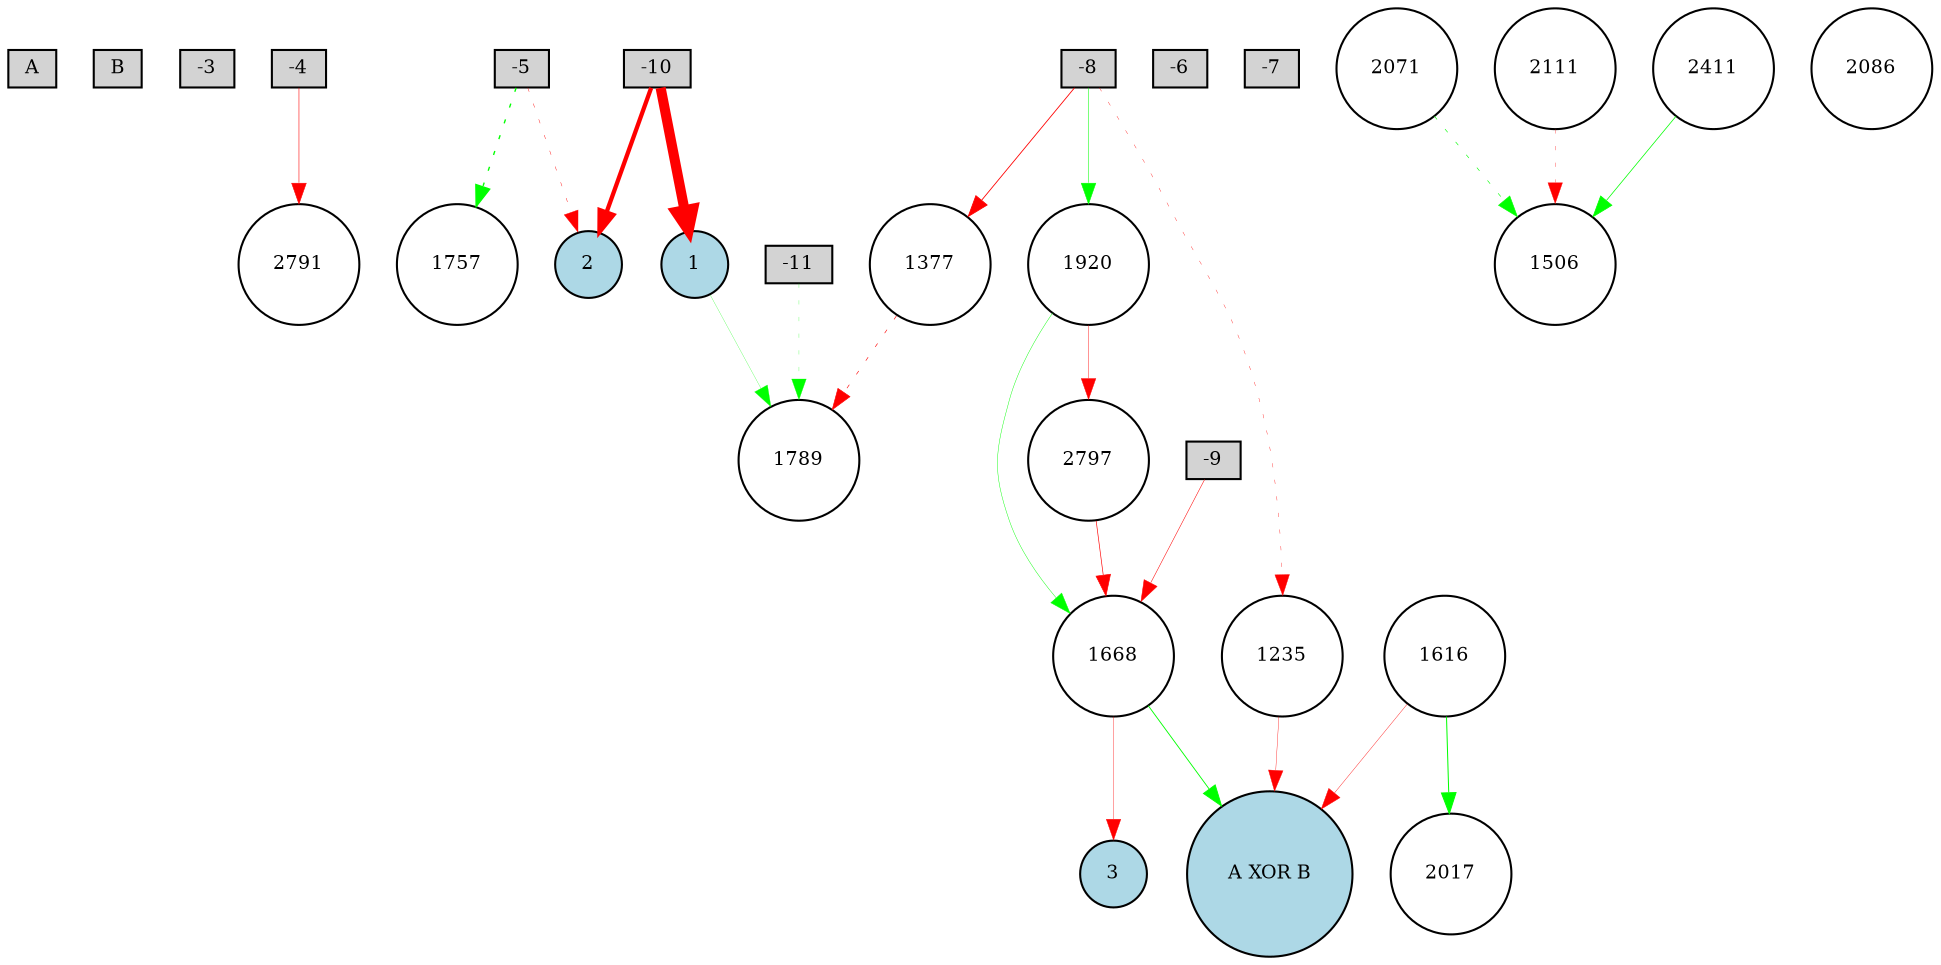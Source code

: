 digraph {
	node [fontsize=9 height=0.2 shape=circle width=0.2]
	A [fillcolor=lightgray shape=box style=filled]
	B [fillcolor=lightgray shape=box style=filled]
	-3 [fillcolor=lightgray shape=box style=filled]
	-4 [fillcolor=lightgray shape=box style=filled]
	-5 [fillcolor=lightgray shape=box style=filled]
	-6 [fillcolor=lightgray shape=box style=filled]
	-7 [fillcolor=lightgray shape=box style=filled]
	-8 [fillcolor=lightgray shape=box style=filled]
	-9 [fillcolor=lightgray shape=box style=filled]
	-10 [fillcolor=lightgray shape=box style=filled]
	-11 [fillcolor=lightgray shape=box style=filled]
	"A XOR B" [fillcolor=lightblue style=filled]
	1 [fillcolor=lightblue style=filled]
	2 [fillcolor=lightblue style=filled]
	3 [fillcolor=lightblue style=filled]
	1668 [fillcolor=white style=filled]
	1920 [fillcolor=white style=filled]
	2071 [fillcolor=white style=filled]
	2086 [fillcolor=white style=filled]
	2111 [fillcolor=white style=filled]
	1616 [fillcolor=white style=filled]
	1235 [fillcolor=white style=filled]
	1757 [fillcolor=white style=filled]
	1377 [fillcolor=white style=filled]
	1506 [fillcolor=white style=filled]
	2017 [fillcolor=white style=filled]
	2791 [fillcolor=white style=filled]
	2411 [fillcolor=white style=filled]
	2797 [fillcolor=white style=filled]
	1789 [fillcolor=white style=filled]
	-10 -> 1 [color=red penwidth=4.839646093814423 style=solid]
	-10 -> 2 [color=red penwidth=2.0540340693433654 style=solid]
	1235 -> "A XOR B" [color=red penwidth=0.17560463961906098 style=solid]
	1668 -> 3 [color=red penwidth=0.1762521841511973 style=solid]
	-5 -> 1757 [color=green penwidth=0.6573376086402898 style=dotted]
	1920 -> 1668 [color=green penwidth=0.2097637648558091 style=solid]
	1616 -> "A XOR B" [color=red penwidth=0.18530987650205505 style=solid]
	-8 -> 1920 [color=green penwidth=0.2510551266947191 style=solid]
	2111 -> 1506 [color=red penwidth=0.15241780907610086 style=dotted]
	-11 -> 1789 [color=green penwidth=0.12238616233730101 style=dotted]
	-5 -> 2 [color=red penwidth=0.1978451157713258 style=dotted]
	-8 -> 1235 [color=red penwidth=0.16854985184106108 style=dotted]
	-8 -> 1377 [color=red penwidth=0.4085032577955856 style=solid]
	2411 -> 1506 [color=green penwidth=0.35519108348285644 style=solid]
	1377 -> 1789 [color=red penwidth=0.29517273046276893 style=dotted]
	1668 -> "A XOR B" [color=green penwidth=0.4268993220426339 style=solid]
	1 -> 1789 [color=green penwidth=0.11743411821613432 style=solid]
	2071 -> 1506 [color=green penwidth=0.2933605933977862 style=dotted]
	-9 -> 1668 [color=red penwidth=0.2483248007070235 style=solid]
	1616 -> 2017 [color=green penwidth=0.48217318180252755 style=solid]
	-4 -> 2791 [color=red penwidth=0.27346989630786966 style=solid]
	1920 -> 2797 [color=red penwidth=0.20345601115233286 style=solid]
	2797 -> 1668 [color=red penwidth=0.31333963261078535 style=solid]
}

